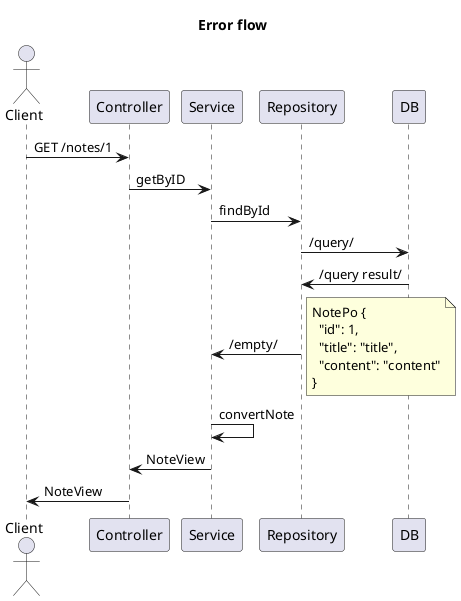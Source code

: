 @startuml

title "Error flow"

actor Client as client
participant Controller as controller
participant Service as service
participant Repository as repository
participant DB as db

client -> controller: GET /notes/1
controller -> service: getByID
service -> repository: findById
repository -> db: /query/
db -> repository: /query result/
repository -> service: /empty/
note right
NotePo {
  "id": 1,
  "title": "title",
  "content": "content"
}
end note
service -> service: convertNote
service -> controller: NoteView
controller -> client: NoteView

@enduml